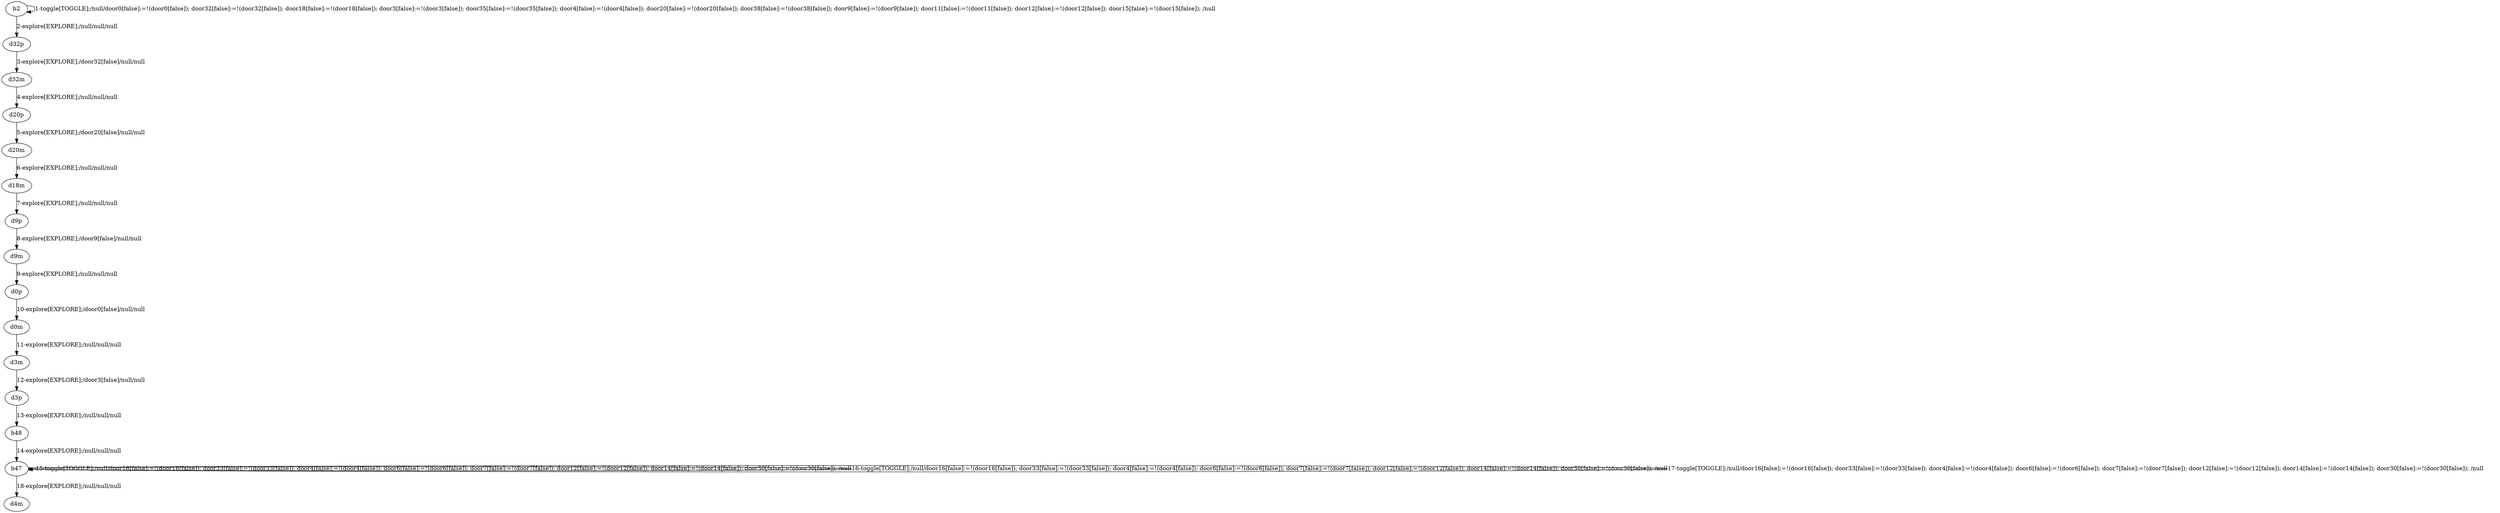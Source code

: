# Total number of goals covered by this test: 4
# b47 --> b47
# d3p --> b48
# b47 --> d4m
# b48 --> b47

digraph g {
"b2" -> "b2" [label = "1-toggle[TOGGLE];/null/door0[false]:=!(door0[false]); door32[false]:=!(door32[false]); door18[false]:=!(door18[false]); door3[false]:=!(door3[false]); door35[false]:=!(door35[false]); door4[false]:=!(door4[false]); door20[false]:=!(door20[false]); door38[false]:=!(door38[false]); door9[false]:=!(door9[false]); door11[false]:=!(door11[false]); door12[false]:=!(door12[false]); door15[false]:=!(door15[false]); /null"];
"b2" -> "d32p" [label = "2-explore[EXPLORE];/null/null/null"];
"d32p" -> "d32m" [label = "3-explore[EXPLORE];/door32[false]/null/null"];
"d32m" -> "d20p" [label = "4-explore[EXPLORE];/null/null/null"];
"d20p" -> "d20m" [label = "5-explore[EXPLORE];/door20[false]/null/null"];
"d20m" -> "d18m" [label = "6-explore[EXPLORE];/null/null/null"];
"d18m" -> "d9p" [label = "7-explore[EXPLORE];/null/null/null"];
"d9p" -> "d9m" [label = "8-explore[EXPLORE];/door9[false]/null/null"];
"d9m" -> "d0p" [label = "9-explore[EXPLORE];/null/null/null"];
"d0p" -> "d0m" [label = "10-explore[EXPLORE];/door0[false]/null/null"];
"d0m" -> "d3m" [label = "11-explore[EXPLORE];/null/null/null"];
"d3m" -> "d3p" [label = "12-explore[EXPLORE];/door3[false]/null/null"];
"d3p" -> "b48" [label = "13-explore[EXPLORE];/null/null/null"];
"b48" -> "b47" [label = "14-explore[EXPLORE];/null/null/null"];
"b47" -> "b47" [label = "15-toggle[TOGGLE];/null/door16[false]:=!(door16[false]); door33[false]:=!(door33[false]); door4[false]:=!(door4[false]); door6[false]:=!(door6[false]); door7[false]:=!(door7[false]); door12[false]:=!(door12[false]); door14[false]:=!(door14[false]); door30[false]:=!(door30[false]); /null"];
"b47" -> "b47" [label = "16-toggle[TOGGLE];/null/door16[false]:=!(door16[false]); door33[false]:=!(door33[false]); door4[false]:=!(door4[false]); door6[false]:=!(door6[false]); door7[false]:=!(door7[false]); door12[false]:=!(door12[false]); door14[false]:=!(door14[false]); door30[false]:=!(door30[false]); /null"];
"b47" -> "b47" [label = "17-toggle[TOGGLE];/null/door16[false]:=!(door16[false]); door33[false]:=!(door33[false]); door4[false]:=!(door4[false]); door6[false]:=!(door6[false]); door7[false]:=!(door7[false]); door12[false]:=!(door12[false]); door14[false]:=!(door14[false]); door30[false]:=!(door30[false]); /null"];
"b47" -> "d4m" [label = "18-explore[EXPLORE];/null/null/null"];
}